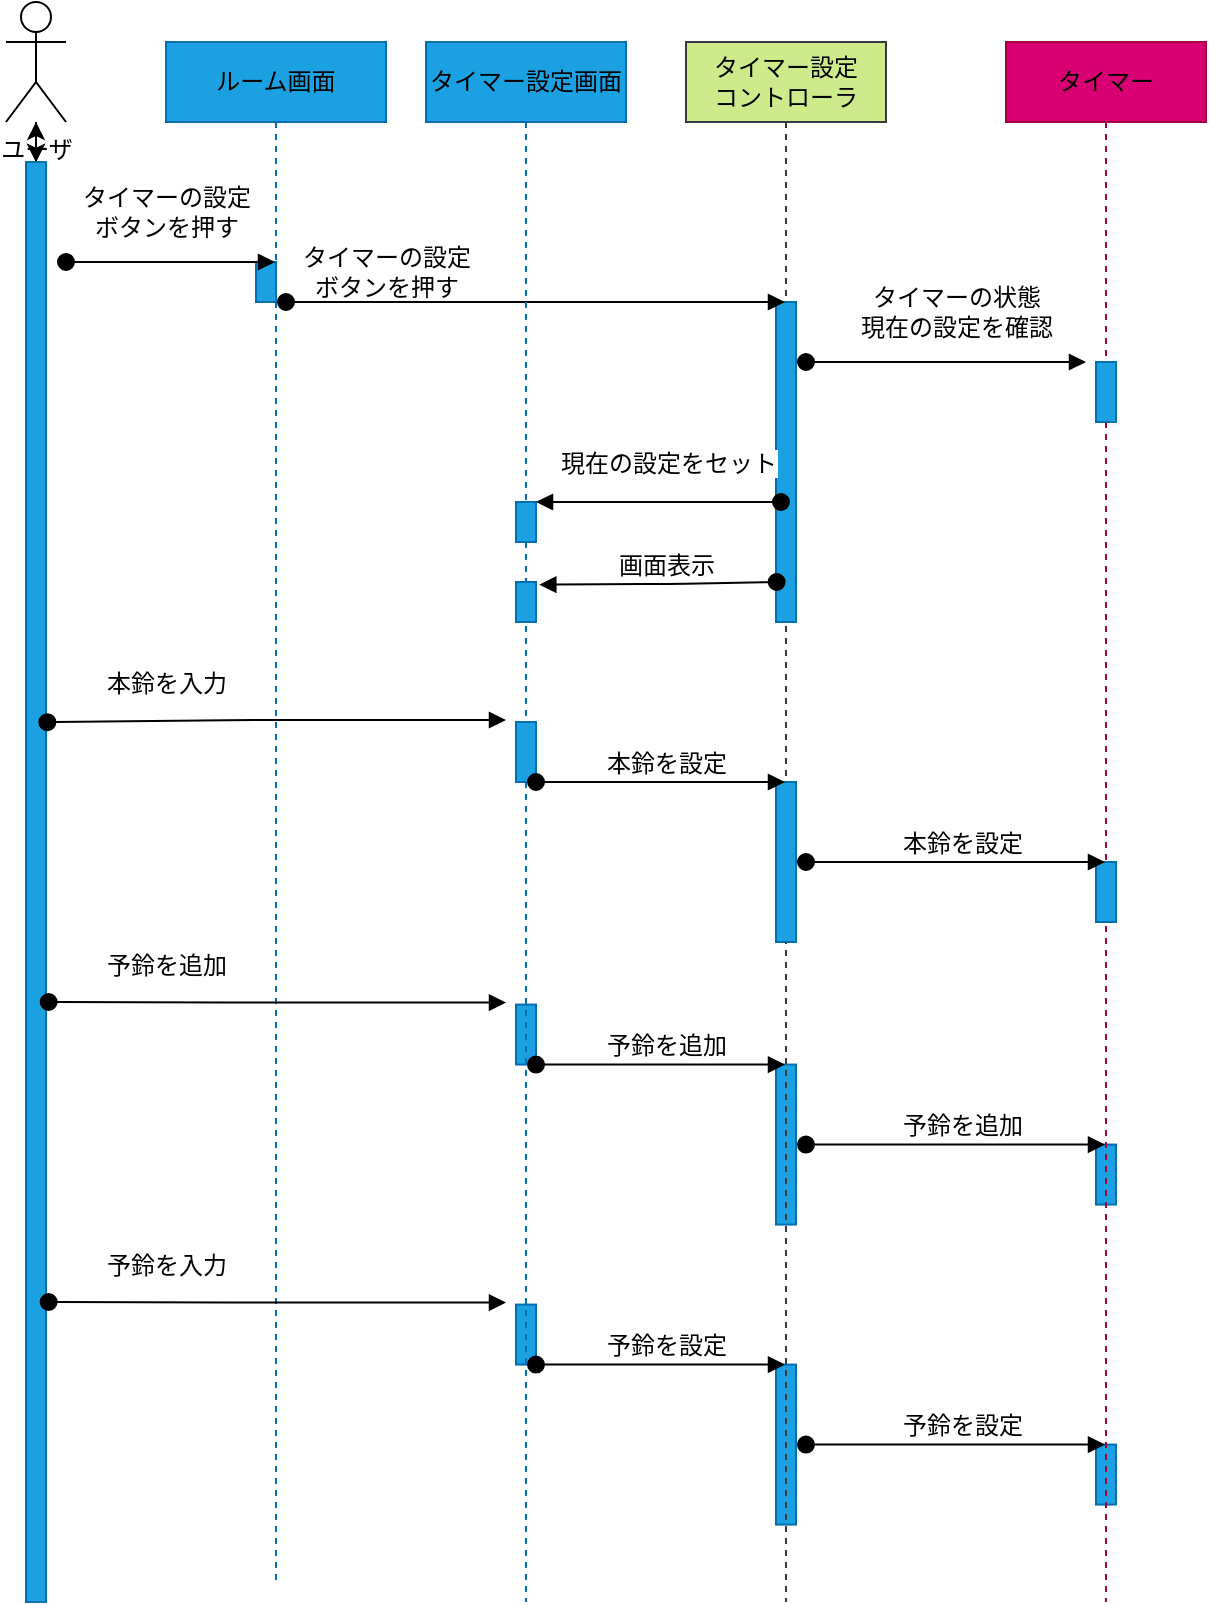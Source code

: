 <mxfile>
    <diagram id="LVqH-G2yvnDWLred-8dz" name="Page-1">
        <mxGraphModel dx="228" dy="402" grid="1" gridSize="10" guides="1" tooltips="1" connect="1" arrows="1" fold="1" page="1" pageScale="1" pageWidth="827" pageHeight="1169" background="#ffffff" math="0" shadow="0">
            <root>
                <mxCell id="0"/>
                <mxCell id="1" parent="0"/>
                <mxCell id="7" value="" style="edgeStyle=none;html=1;fontFamily=Helvetica;fontSize=12;fontColor=#FFFFFF;" parent="1" source="5" target="6" edge="1">
                    <mxGeometry relative="1" as="geometry"/>
                </mxCell>
                <mxCell id="9" value="" style="edgeStyle=none;html=1;fontFamily=Helvetica;fontSize=12;fontColor=#000000;" parent="1" source="5" target="6" edge="1">
                    <mxGeometry relative="1" as="geometry"/>
                </mxCell>
                <mxCell id="5" value="&lt;font color=&quot;#000000&quot;&gt;ユーザ&lt;/font&gt;" style="shape=umlActor;verticalLabelPosition=bottom;verticalAlign=top;html=1;strokeColor=#000000;fillColor=none;" parent="1" vertex="1">
                    <mxGeometry x="40" y="40" width="30" height="60" as="geometry"/>
                </mxCell>
                <mxCell id="8" value="" style="edgeStyle=none;html=1;fontFamily=Helvetica;fontSize=12;fontColor=#FFFFFF;" parent="1" source="6" target="5" edge="1">
                    <mxGeometry relative="1" as="geometry"/>
                </mxCell>
                <mxCell id="6" value="" style="html=1;points=[];perimeter=orthogonalPerimeter;fillColor=#1ba1e2;strokeColor=#006EAF;fontColor=#ffffff;" parent="1" vertex="1">
                    <mxGeometry x="50" y="120" width="10" height="720" as="geometry"/>
                </mxCell>
                <mxCell id="10" value="&lt;font color=&quot;#000000&quot;&gt;ルーム画面&lt;/font&gt;" style="shape=umlLifeline;perimeter=lifelinePerimeter;whiteSpace=wrap;html=1;container=1;collapsible=0;recursiveResize=0;outlineConnect=0;fontFamily=Helvetica;fontSize=12;fontColor=#ffffff;strokeColor=#006EAF;fillColor=#1ba1e2;" parent="1" vertex="1">
                    <mxGeometry x="120" y="60" width="110" height="770" as="geometry"/>
                </mxCell>
                <mxCell id="13" value="" style="html=1;points=[];perimeter=orthogonalPerimeter;fontFamily=Helvetica;fontSize=12;fontColor=#ffffff;strokeColor=#006EAF;fillColor=#1ba1e2;" parent="10" vertex="1">
                    <mxGeometry x="45" y="110" width="10" height="20" as="geometry"/>
                </mxCell>
                <mxCell id="49" value="" style="html=1;points=[];perimeter=orthogonalPerimeter;fontFamily=Helvetica;fontSize=12;fontColor=#ffffff;strokeColor=#006EAF;fillColor=#1ba1e2;" parent="10" vertex="1">
                    <mxGeometry x="305" y="511.29" width="10" height="80" as="geometry"/>
                </mxCell>
                <mxCell id="50" value="" style="html=1;points=[];perimeter=orthogonalPerimeter;fontFamily=Helvetica;fontSize=12;fontColor=#ffffff;strokeColor=#006EAF;fillColor=#1ba1e2;" parent="10" vertex="1">
                    <mxGeometry x="465" y="551.29" width="10" height="30" as="geometry"/>
                </mxCell>
                <mxCell id="51" value="" style="html=1;points=[];perimeter=orthogonalPerimeter;fontFamily=Helvetica;fontSize=12;fontColor=#ffffff;strokeColor=#006EAF;fillColor=#1ba1e2;" parent="10" vertex="1">
                    <mxGeometry x="175" y="481.29" width="10" height="30" as="geometry"/>
                </mxCell>
                <mxCell id="52" value="&lt;font color=&quot;#000000&quot;&gt;予鈴を追加&lt;/font&gt;" style="html=1;verticalAlign=bottom;startArrow=oval;startFill=1;endArrow=block;startSize=8;rounded=1;labelBackgroundColor=#FFFFFF;fontFamily=Helvetica;fontSize=12;fontColor=#FFFFFF;strokeColor=#000000;shape=connector;" parent="10" source="51" edge="1">
                    <mxGeometry x="0.044" width="60" relative="1" as="geometry">
                        <mxPoint x="305" y="481.29" as="sourcePoint"/>
                        <mxPoint x="309.5" y="511.29" as="targetPoint"/>
                        <mxPoint as="offset"/>
                        <Array as="points">
                            <mxPoint x="250" y="511.29"/>
                        </Array>
                    </mxGeometry>
                </mxCell>
                <mxCell id="53" value="&lt;font color=&quot;#000000&quot;&gt;予鈴を追加&lt;/font&gt;" style="html=1;verticalAlign=bottom;startArrow=oval;startFill=1;endArrow=block;startSize=8;rounded=1;labelBackgroundColor=#FFFFFF;fontFamily=Helvetica;fontSize=12;fontColor=#FFFFFF;strokeColor=#000000;shape=connector;exitX=1.133;exitY=0.593;exitDx=0;exitDy=0;exitPerimeter=0;" parent="10" edge="1">
                    <mxGeometry x="-0.487" y="9" width="60" relative="1" as="geometry">
                        <mxPoint x="-58.67" y="480" as="sourcePoint"/>
                        <mxPoint x="170" y="480.29" as="targetPoint"/>
                        <mxPoint as="offset"/>
                        <Array as="points">
                            <mxPoint x="40" y="480.29"/>
                        </Array>
                    </mxGeometry>
                </mxCell>
                <mxCell id="54" value="&lt;font color=&quot;#000000&quot;&gt;予鈴を追加&lt;/font&gt;" style="html=1;verticalAlign=bottom;startArrow=oval;startFill=1;endArrow=block;startSize=8;rounded=1;labelBackgroundColor=#FFFFFF;fontFamily=Helvetica;fontSize=12;fontColor=#FFFFFF;strokeColor=#000000;shape=connector;" parent="10" edge="1">
                    <mxGeometry x="0.044" width="60" relative="1" as="geometry">
                        <mxPoint x="320" y="551.29" as="sourcePoint"/>
                        <mxPoint x="469.5" y="551.29" as="targetPoint"/>
                        <mxPoint as="offset"/>
                        <Array as="points">
                            <mxPoint x="385" y="551.29"/>
                        </Array>
                    </mxGeometry>
                </mxCell>
                <mxCell id="55" value="" style="html=1;points=[];perimeter=orthogonalPerimeter;fontFamily=Helvetica;fontSize=12;fontColor=#ffffff;strokeColor=#006EAF;fillColor=#1ba1e2;" parent="10" vertex="1">
                    <mxGeometry x="305" y="661.29" width="10" height="80" as="geometry"/>
                </mxCell>
                <mxCell id="56" value="" style="html=1;points=[];perimeter=orthogonalPerimeter;fontFamily=Helvetica;fontSize=12;fontColor=#ffffff;strokeColor=#006EAF;fillColor=#1ba1e2;" parent="10" vertex="1">
                    <mxGeometry x="465" y="701.29" width="10" height="30" as="geometry"/>
                </mxCell>
                <mxCell id="57" value="" style="html=1;points=[];perimeter=orthogonalPerimeter;fontFamily=Helvetica;fontSize=12;fontColor=#ffffff;strokeColor=#006EAF;fillColor=#1ba1e2;" parent="10" vertex="1">
                    <mxGeometry x="175" y="631.29" width="10" height="30" as="geometry"/>
                </mxCell>
                <mxCell id="58" value="&lt;font color=&quot;#000000&quot;&gt;予鈴を設定&lt;/font&gt;" style="html=1;verticalAlign=bottom;startArrow=oval;startFill=1;endArrow=block;startSize=8;rounded=1;labelBackgroundColor=#FFFFFF;fontFamily=Helvetica;fontSize=12;fontColor=#FFFFFF;strokeColor=#000000;shape=connector;" parent="10" source="57" edge="1">
                    <mxGeometry x="0.044" width="60" relative="1" as="geometry">
                        <mxPoint x="305" y="631.29" as="sourcePoint"/>
                        <mxPoint x="309.5" y="661.29" as="targetPoint"/>
                        <mxPoint as="offset"/>
                        <Array as="points">
                            <mxPoint x="250" y="661.29"/>
                        </Array>
                    </mxGeometry>
                </mxCell>
                <mxCell id="59" value="&lt;font color=&quot;#000000&quot;&gt;予鈴を入力&lt;/font&gt;" style="html=1;verticalAlign=bottom;startArrow=oval;startFill=1;endArrow=block;startSize=8;rounded=1;labelBackgroundColor=#FFFFFF;fontFamily=Helvetica;fontSize=12;fontColor=#FFFFFF;strokeColor=#000000;shape=connector;exitX=1.133;exitY=0.593;exitDx=0;exitDy=0;exitPerimeter=0;" parent="10" edge="1">
                    <mxGeometry x="-0.487" y="9" width="60" relative="1" as="geometry">
                        <mxPoint x="-58.67" y="630" as="sourcePoint"/>
                        <mxPoint x="170" y="630.29" as="targetPoint"/>
                        <mxPoint as="offset"/>
                        <Array as="points">
                            <mxPoint x="40" y="630.29"/>
                        </Array>
                    </mxGeometry>
                </mxCell>
                <mxCell id="60" value="&lt;font color=&quot;#000000&quot;&gt;予鈴を設定&lt;/font&gt;" style="html=1;verticalAlign=bottom;startArrow=oval;startFill=1;endArrow=block;startSize=8;rounded=1;labelBackgroundColor=#FFFFFF;fontFamily=Helvetica;fontSize=12;fontColor=#FFFFFF;strokeColor=#000000;shape=connector;" parent="10" edge="1">
                    <mxGeometry x="0.044" width="60" relative="1" as="geometry">
                        <mxPoint x="320" y="701.29" as="sourcePoint"/>
                        <mxPoint x="469.5" y="701.29" as="targetPoint"/>
                        <mxPoint as="offset"/>
                        <Array as="points">
                            <mxPoint x="385" y="701.29"/>
                        </Array>
                    </mxGeometry>
                </mxCell>
                <mxCell id="20" value="dispatch" style="html=1;verticalAlign=bottom;startArrow=oval;startFill=1;endArrow=block;startSize=8;rounded=1;labelBackgroundColor=#FFFFFF;fontFamily=Helvetica;fontSize=12;fontColor=#FFFFFF;strokeColor=#000000;shape=connector;" parent="1" target="10" edge="1">
                    <mxGeometry width="60" relative="1" as="geometry">
                        <mxPoint x="70" y="170" as="sourcePoint"/>
                        <mxPoint x="310" y="240" as="targetPoint"/>
                        <Array as="points">
                            <mxPoint x="130" y="170"/>
                        </Array>
                    </mxGeometry>
                </mxCell>
                <mxCell id="21" value="&lt;font color=&quot;#000000&quot;&gt;タイマーの設定&lt;br&gt;ボタンを押す&lt;/font&gt;" style="text;html=1;align=center;verticalAlign=middle;resizable=0;points=[];autosize=1;strokeColor=none;fillColor=none;fontSize=12;fontFamily=Helvetica;fontColor=#FFFFFF;" parent="1" vertex="1">
                    <mxGeometry x="70" y="130" width="100" height="30" as="geometry"/>
                </mxCell>
                <mxCell id="23" value="&lt;font color=&quot;#000000&quot;&gt;タイマー設定&lt;br&gt;コントローラ&lt;/font&gt;" style="shape=umlLifeline;perimeter=lifelinePerimeter;whiteSpace=wrap;html=1;container=1;collapsible=0;recursiveResize=0;outlineConnect=0;fontFamily=Helvetica;fontSize=12;strokeColor=#36393d;fillColor=#cdeb8b;" parent="1" vertex="1">
                    <mxGeometry x="380" y="60" width="100" height="780" as="geometry"/>
                </mxCell>
                <mxCell id="38" style="edgeStyle=none;shape=connector;rounded=1;html=1;labelBackgroundColor=#FFFFFF;fontFamily=Helvetica;fontSize=12;fontColor=#000000;endArrow=classic;strokeColor=#000000;" parent="23" source="27" target="23" edge="1">
                    <mxGeometry relative="1" as="geometry"/>
                </mxCell>
                <mxCell id="27" value="" style="html=1;points=[];perimeter=orthogonalPerimeter;fontFamily=Helvetica;fontSize=12;fontColor=#ffffff;strokeColor=#006EAF;fillColor=#1ba1e2;" parent="23" vertex="1">
                    <mxGeometry x="45" y="130" width="10" height="160" as="geometry"/>
                </mxCell>
                <mxCell id="40" value="" style="html=1;points=[];perimeter=orthogonalPerimeter;fontFamily=Helvetica;fontSize=12;fontColor=#ffffff;strokeColor=#006EAF;fillColor=#1ba1e2;" parent="23" vertex="1">
                    <mxGeometry x="45" y="370" width="10" height="80" as="geometry"/>
                </mxCell>
                <mxCell id="24" value="&lt;font color=&quot;#000000&quot;&gt;タイマー&lt;/font&gt;" style="shape=umlLifeline;perimeter=lifelinePerimeter;whiteSpace=wrap;html=1;container=1;collapsible=0;recursiveResize=0;outlineConnect=0;fontFamily=Helvetica;fontSize=12;strokeColor=#A50040;fillColor=#d80073;fontColor=#ffffff;" parent="1" vertex="1">
                    <mxGeometry x="540" y="60" width="100" height="780" as="geometry"/>
                </mxCell>
                <mxCell id="28" value="dispatch" style="html=1;verticalAlign=bottom;startArrow=oval;startFill=1;endArrow=block;startSize=8;rounded=1;labelBackgroundColor=#FFFFFF;fontFamily=Helvetica;fontSize=12;fontColor=#FFFFFF;strokeColor=#000000;shape=connector;exitX=1.133;exitY=0.139;exitDx=0;exitDy=0;exitPerimeter=0;" parent="24" edge="1">
                    <mxGeometry width="60" relative="1" as="geometry">
                        <mxPoint x="-100" y="160" as="sourcePoint"/>
                        <mxPoint x="40" y="160" as="targetPoint"/>
                    </mxGeometry>
                </mxCell>
                <mxCell id="30" value="" style="html=1;points=[];perimeter=orthogonalPerimeter;fontFamily=Helvetica;fontSize=12;fontColor=#ffffff;strokeColor=#006EAF;fillColor=#1ba1e2;" parent="24" vertex="1">
                    <mxGeometry x="45" y="160" width="10" height="30" as="geometry"/>
                </mxCell>
                <mxCell id="47" value="" style="html=1;points=[];perimeter=orthogonalPerimeter;fontFamily=Helvetica;fontSize=12;fontColor=#ffffff;strokeColor=#006EAF;fillColor=#1ba1e2;" parent="24" vertex="1">
                    <mxGeometry x="45" y="410" width="10" height="30" as="geometry"/>
                </mxCell>
                <mxCell id="25" value="dispatch" style="html=1;verticalAlign=bottom;startArrow=oval;startFill=1;endArrow=block;startSize=8;rounded=1;labelBackgroundColor=#FFFFFF;fontFamily=Helvetica;fontSize=12;fontColor=#FFFFFF;strokeColor=#000000;shape=connector;exitX=1.133;exitY=0.139;exitDx=0;exitDy=0;exitPerimeter=0;" parent="1" target="23" edge="1">
                    <mxGeometry width="60" relative="1" as="geometry">
                        <mxPoint x="180" y="190" as="sourcePoint"/>
                        <mxPoint x="288.17" y="190" as="targetPoint"/>
                    </mxGeometry>
                </mxCell>
                <mxCell id="26" value="&lt;font color=&quot;#000000&quot;&gt;タイマーの設定&lt;br&gt;ボタンを押す&lt;/font&gt;" style="text;html=1;align=center;verticalAlign=middle;resizable=0;points=[];autosize=1;strokeColor=none;fillColor=none;fontSize=12;fontFamily=Helvetica;fontColor=#FFFFFF;" parent="1" vertex="1">
                    <mxGeometry x="180" y="160" width="100" height="30" as="geometry"/>
                </mxCell>
                <mxCell id="32" value="&lt;font color=&quot;#000000&quot;&gt;タイマー設定画面&lt;/font&gt;" style="shape=umlLifeline;perimeter=lifelinePerimeter;whiteSpace=wrap;html=1;container=1;collapsible=0;recursiveResize=0;outlineConnect=0;fontFamily=Helvetica;fontSize=12;fontColor=#ffffff;strokeColor=#006EAF;fillColor=#1ba1e2;" parent="1" vertex="1">
                    <mxGeometry x="250" y="60" width="100" height="780" as="geometry"/>
                </mxCell>
                <mxCell id="33" value="" style="html=1;points=[];perimeter=orthogonalPerimeter;fontFamily=Helvetica;fontSize=12;fontColor=#ffffff;strokeColor=#006EAF;fillColor=#1ba1e2;" parent="32" vertex="1">
                    <mxGeometry x="45" y="230" width="10" height="20" as="geometry"/>
                </mxCell>
                <mxCell id="36" value="" style="html=1;points=[];perimeter=orthogonalPerimeter;fontFamily=Helvetica;fontSize=12;fontColor=#ffffff;strokeColor=#006EAF;fillColor=#1ba1e2;" parent="32" vertex="1">
                    <mxGeometry x="45" y="270" width="10" height="20" as="geometry"/>
                </mxCell>
                <mxCell id="37" value="&lt;font color=&quot;#000000&quot;&gt;現在の設定をセット&lt;/font&gt;" style="html=1;verticalAlign=bottom;startArrow=oval;startFill=1;endArrow=block;startSize=8;rounded=1;labelBackgroundColor=#FFFFFF;fontFamily=Helvetica;fontSize=12;fontColor=#FFFFFF;strokeColor=#000000;shape=connector;exitX=-0.3;exitY=0.993;exitDx=0;exitDy=0;exitPerimeter=0;" parent="32" edge="1">
                    <mxGeometry x="-0.061" y="-10" width="60" relative="1" as="geometry">
                        <mxPoint x="177.5" y="230" as="sourcePoint"/>
                        <mxPoint x="55" y="230" as="targetPoint"/>
                        <mxPoint x="1" as="offset"/>
                    </mxGeometry>
                </mxCell>
                <mxCell id="39" value="" style="html=1;points=[];perimeter=orthogonalPerimeter;fontFamily=Helvetica;fontSize=12;fontColor=#ffffff;strokeColor=#006EAF;fillColor=#1ba1e2;" parent="32" vertex="1">
                    <mxGeometry x="45" y="340" width="10" height="30" as="geometry"/>
                </mxCell>
                <mxCell id="29" value="&lt;font color=&quot;#000000&quot;&gt;タイマーの状態&lt;br&gt;現在の設定を確認&lt;/font&gt;" style="text;html=1;align=center;verticalAlign=middle;resizable=0;points=[];autosize=1;strokeColor=none;fillColor=none;fontSize=12;fontFamily=Helvetica;fontColor=#FFFFFF;" parent="1" vertex="1">
                    <mxGeometry x="460" y="180" width="110" height="30" as="geometry"/>
                </mxCell>
                <mxCell id="34" value="&lt;font color=&quot;#000000&quot;&gt;画面表示&lt;/font&gt;" style="html=1;verticalAlign=bottom;startArrow=oval;startFill=1;endArrow=block;startSize=8;rounded=1;labelBackgroundColor=#FFFFFF;fontFamily=Helvetica;fontSize=12;fontColor=#FFFFFF;strokeColor=#000000;shape=connector;exitX=0.033;exitY=0.875;exitDx=0;exitDy=0;exitPerimeter=0;entryX=1.167;entryY=0.067;entryDx=0;entryDy=0;entryPerimeter=0;" parent="1" source="27" target="36" edge="1">
                    <mxGeometry x="-0.067" width="60" relative="1" as="geometry">
                        <mxPoint x="450" y="300" as="sourcePoint"/>
                        <mxPoint x="590" y="300" as="targetPoint"/>
                        <Array as="points">
                            <mxPoint x="370" y="331"/>
                        </Array>
                        <mxPoint as="offset"/>
                    </mxGeometry>
                </mxCell>
                <mxCell id="41" value="&lt;font color=&quot;#000000&quot;&gt;本鈴を設定&lt;/font&gt;" style="html=1;verticalAlign=bottom;startArrow=oval;startFill=1;endArrow=block;startSize=8;rounded=1;labelBackgroundColor=#FFFFFF;fontFamily=Helvetica;fontSize=12;fontColor=#FFFFFF;strokeColor=#000000;shape=connector;" parent="1" source="39" target="23" edge="1">
                    <mxGeometry x="0.044" width="60" relative="1" as="geometry">
                        <mxPoint x="425" y="400" as="sourcePoint"/>
                        <mxPoint x="302.5" y="400" as="targetPoint"/>
                        <mxPoint as="offset"/>
                        <Array as="points">
                            <mxPoint x="370" y="430"/>
                        </Array>
                    </mxGeometry>
                </mxCell>
                <mxCell id="42" value="&lt;font color=&quot;#000000&quot;&gt;本鈴を入力&lt;/font&gt;" style="html=1;verticalAlign=bottom;startArrow=oval;startFill=1;endArrow=block;startSize=8;rounded=1;labelBackgroundColor=#FFFFFF;fontFamily=Helvetica;fontSize=12;fontColor=#FFFFFF;strokeColor=#000000;shape=connector;exitX=1.067;exitY=0.389;exitDx=0;exitDy=0;exitPerimeter=0;" parent="1" source="6" edge="1">
                    <mxGeometry x="-0.487" y="9" width="60" relative="1" as="geometry">
                        <mxPoint x="212.5" y="330" as="sourcePoint"/>
                        <mxPoint x="290" y="399" as="targetPoint"/>
                        <mxPoint as="offset"/>
                        <Array as="points">
                            <mxPoint x="160" y="399"/>
                        </Array>
                    </mxGeometry>
                </mxCell>
                <mxCell id="48" value="&lt;font color=&quot;#000000&quot;&gt;本鈴を設定&lt;/font&gt;" style="html=1;verticalAlign=bottom;startArrow=oval;startFill=1;endArrow=block;startSize=8;rounded=1;labelBackgroundColor=#FFFFFF;fontFamily=Helvetica;fontSize=12;fontColor=#FFFFFF;strokeColor=#000000;shape=connector;" parent="1" target="24" edge="1">
                    <mxGeometry x="0.044" width="60" relative="1" as="geometry">
                        <mxPoint x="440" y="470" as="sourcePoint"/>
                        <mxPoint x="564.5" y="470" as="targetPoint"/>
                        <mxPoint as="offset"/>
                        <Array as="points">
                            <mxPoint x="505" y="470"/>
                        </Array>
                    </mxGeometry>
                </mxCell>
            </root>
        </mxGraphModel>
    </diagram>
</mxfile>